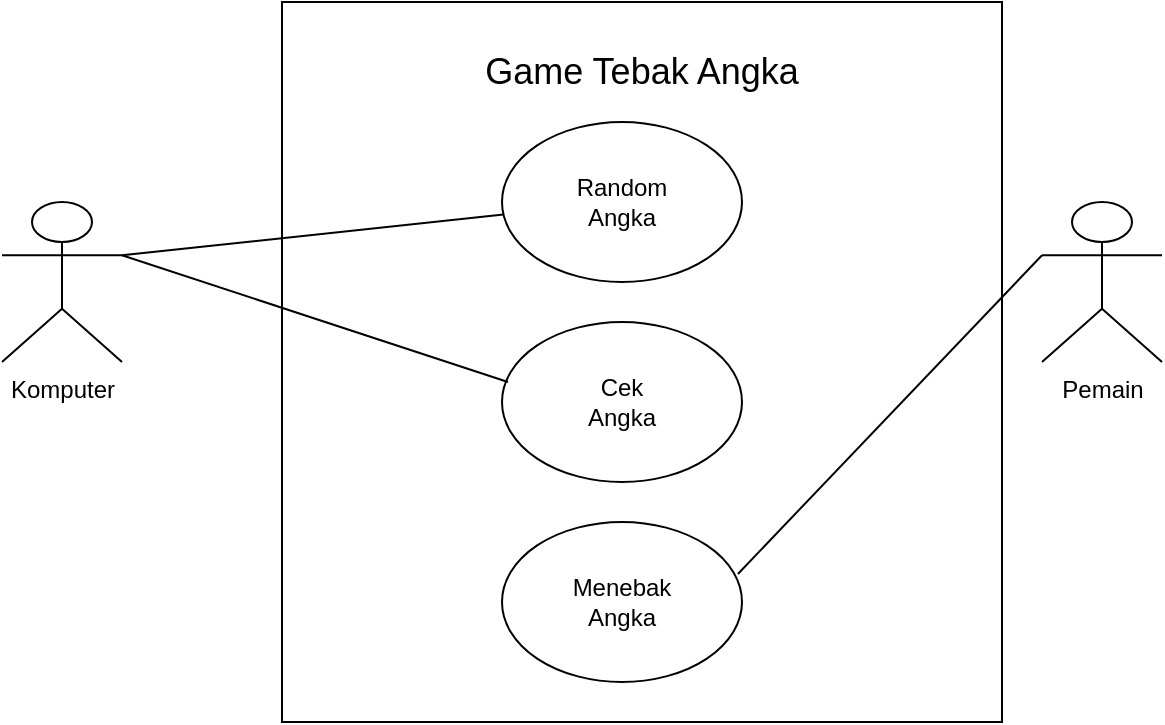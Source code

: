 <mxfile version="21.6.9" type="github">
  <diagram name="Page-1" id="wo_sznFDzcMU3bIK2TSz">
    <mxGraphModel dx="892" dy="578" grid="1" gridSize="10" guides="1" tooltips="1" connect="1" arrows="1" fold="1" page="1" pageScale="1" pageWidth="850" pageHeight="1100" math="0" shadow="0">
      <root>
        <mxCell id="0" />
        <mxCell id="1" parent="0" />
        <mxCell id="yjX-9n10FeFqgiIB9L9K-2" value="" style="whiteSpace=wrap;html=1;aspect=fixed;fontColor=#000000;fillColor=#FFFFFF;" vertex="1" parent="1">
          <mxGeometry x="270" y="110" width="360" height="360" as="geometry" />
        </mxCell>
        <mxCell id="yjX-9n10FeFqgiIB9L9K-3" value="Komputer" style="shape=umlActor;verticalLabelPosition=bottom;verticalAlign=top;html=1;outlineConnect=0;rotation=0;" vertex="1" parent="1">
          <mxGeometry x="130" y="210" width="60" height="80" as="geometry" />
        </mxCell>
        <mxCell id="yjX-9n10FeFqgiIB9L9K-4" value="Pemain" style="shape=umlActor;verticalLabelPosition=bottom;verticalAlign=top;html=1;outlineConnect=0;" vertex="1" parent="1">
          <mxGeometry x="650" y="210" width="60" height="80" as="geometry" />
        </mxCell>
        <mxCell id="yjX-9n10FeFqgiIB9L9K-17" value="" style="ellipse;whiteSpace=wrap;html=1;fillColor=#FFFFFF;" vertex="1" parent="1">
          <mxGeometry x="380" y="170" width="120" height="80" as="geometry" />
        </mxCell>
        <mxCell id="yjX-9n10FeFqgiIB9L9K-18" value="" style="ellipse;whiteSpace=wrap;html=1;fillColor=#FFFFFF;" vertex="1" parent="1">
          <mxGeometry x="380" y="270" width="120" height="80" as="geometry" />
        </mxCell>
        <mxCell id="yjX-9n10FeFqgiIB9L9K-19" value="" style="ellipse;whiteSpace=wrap;html=1;fillColor=#ffffff;" vertex="1" parent="1">
          <mxGeometry x="380" y="370" width="120" height="80" as="geometry" />
        </mxCell>
        <mxCell id="yjX-9n10FeFqgiIB9L9K-21" value="" style="endArrow=none;html=1;rounded=0;entryX=0;entryY=0.333;entryDx=0;entryDy=0;entryPerimeter=0;exitX=0.983;exitY=0.325;exitDx=0;exitDy=0;exitPerimeter=0;" edge="1" parent="1" source="yjX-9n10FeFqgiIB9L9K-19" target="yjX-9n10FeFqgiIB9L9K-4">
          <mxGeometry width="50" height="50" relative="1" as="geometry">
            <mxPoint x="430" y="400" as="sourcePoint" />
            <mxPoint x="480" y="350" as="targetPoint" />
          </mxGeometry>
        </mxCell>
        <mxCell id="yjX-9n10FeFqgiIB9L9K-22" value="" style="endArrow=none;html=1;rounded=0;exitX=1;exitY=0.333;exitDx=0;exitDy=0;exitPerimeter=0;entryX=0.025;entryY=0.375;entryDx=0;entryDy=0;entryPerimeter=0;" edge="1" parent="1" source="yjX-9n10FeFqgiIB9L9K-3" target="yjX-9n10FeFqgiIB9L9K-18">
          <mxGeometry width="50" height="50" relative="1" as="geometry">
            <mxPoint x="430" y="400" as="sourcePoint" />
            <mxPoint x="480" y="350" as="targetPoint" />
          </mxGeometry>
        </mxCell>
        <mxCell id="yjX-9n10FeFqgiIB9L9K-23" value="" style="endArrow=none;html=1;rounded=0;exitX=1;exitY=0.333;exitDx=0;exitDy=0;exitPerimeter=0;" edge="1" parent="1" source="yjX-9n10FeFqgiIB9L9K-3" target="yjX-9n10FeFqgiIB9L9K-17">
          <mxGeometry width="50" height="50" relative="1" as="geometry">
            <mxPoint x="430" y="400" as="sourcePoint" />
            <mxPoint x="480" y="350" as="targetPoint" />
          </mxGeometry>
        </mxCell>
        <mxCell id="yjX-9n10FeFqgiIB9L9K-25" value="Menebak Angka" style="text;html=1;strokeColor=none;fillColor=none;align=center;verticalAlign=middle;whiteSpace=wrap;rounded=0;" vertex="1" parent="1">
          <mxGeometry x="405" y="395" width="70" height="30" as="geometry" />
        </mxCell>
        <mxCell id="yjX-9n10FeFqgiIB9L9K-26" value="Cek Angka" style="text;html=1;strokeColor=none;fillColor=none;align=center;verticalAlign=middle;whiteSpace=wrap;rounded=0;" vertex="1" parent="1">
          <mxGeometry x="410" y="295" width="60" height="30" as="geometry" />
        </mxCell>
        <mxCell id="yjX-9n10FeFqgiIB9L9K-27" value="&lt;div&gt;Random Angka&lt;/div&gt;" style="text;html=1;strokeColor=none;fillColor=none;align=center;verticalAlign=middle;whiteSpace=wrap;rounded=0;" vertex="1" parent="1">
          <mxGeometry x="410" y="195" width="60" height="30" as="geometry" />
        </mxCell>
        <mxCell id="yjX-9n10FeFqgiIB9L9K-28" value="Game Tebak Angka" style="text;html=1;strokeColor=none;fillColor=none;align=center;verticalAlign=middle;whiteSpace=wrap;rounded=0;fontSize=18;" vertex="1" parent="1">
          <mxGeometry x="360" y="130" width="180" height="30" as="geometry" />
        </mxCell>
      </root>
    </mxGraphModel>
  </diagram>
</mxfile>
